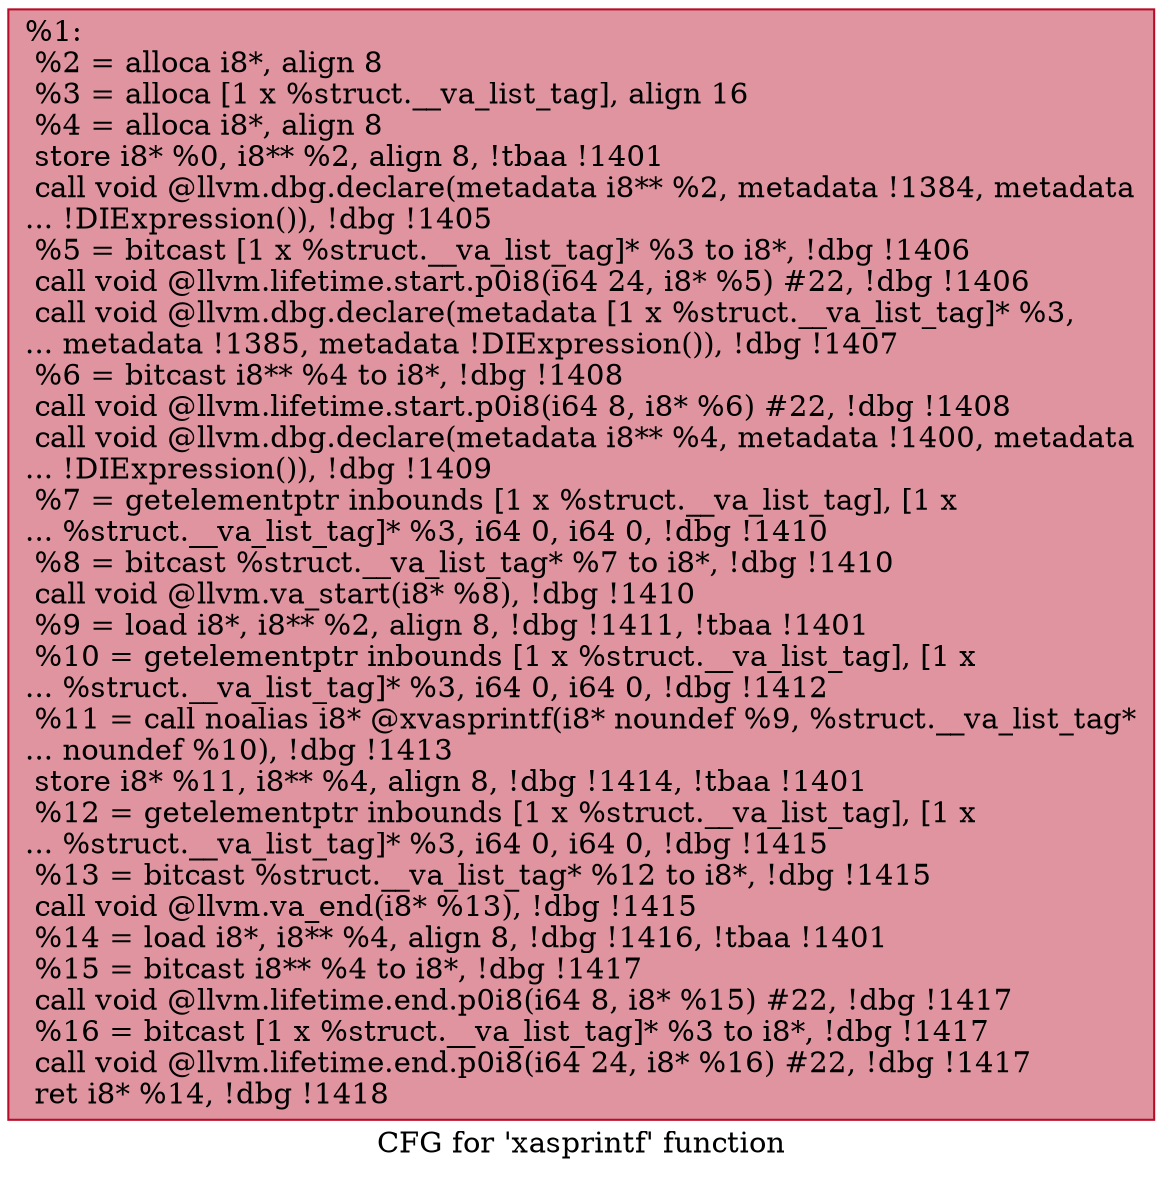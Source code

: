 digraph "CFG for 'xasprintf' function" {
	label="CFG for 'xasprintf' function";

	Node0x17578b0 [shape=record,color="#b70d28ff", style=filled, fillcolor="#b70d2870",label="{%1:\l  %2 = alloca i8*, align 8\l  %3 = alloca [1 x %struct.__va_list_tag], align 16\l  %4 = alloca i8*, align 8\l  store i8* %0, i8** %2, align 8, !tbaa !1401\l  call void @llvm.dbg.declare(metadata i8** %2, metadata !1384, metadata\l... !DIExpression()), !dbg !1405\l  %5 = bitcast [1 x %struct.__va_list_tag]* %3 to i8*, !dbg !1406\l  call void @llvm.lifetime.start.p0i8(i64 24, i8* %5) #22, !dbg !1406\l  call void @llvm.dbg.declare(metadata [1 x %struct.__va_list_tag]* %3,\l... metadata !1385, metadata !DIExpression()), !dbg !1407\l  %6 = bitcast i8** %4 to i8*, !dbg !1408\l  call void @llvm.lifetime.start.p0i8(i64 8, i8* %6) #22, !dbg !1408\l  call void @llvm.dbg.declare(metadata i8** %4, metadata !1400, metadata\l... !DIExpression()), !dbg !1409\l  %7 = getelementptr inbounds [1 x %struct.__va_list_tag], [1 x\l... %struct.__va_list_tag]* %3, i64 0, i64 0, !dbg !1410\l  %8 = bitcast %struct.__va_list_tag* %7 to i8*, !dbg !1410\l  call void @llvm.va_start(i8* %8), !dbg !1410\l  %9 = load i8*, i8** %2, align 8, !dbg !1411, !tbaa !1401\l  %10 = getelementptr inbounds [1 x %struct.__va_list_tag], [1 x\l... %struct.__va_list_tag]* %3, i64 0, i64 0, !dbg !1412\l  %11 = call noalias i8* @xvasprintf(i8* noundef %9, %struct.__va_list_tag*\l... noundef %10), !dbg !1413\l  store i8* %11, i8** %4, align 8, !dbg !1414, !tbaa !1401\l  %12 = getelementptr inbounds [1 x %struct.__va_list_tag], [1 x\l... %struct.__va_list_tag]* %3, i64 0, i64 0, !dbg !1415\l  %13 = bitcast %struct.__va_list_tag* %12 to i8*, !dbg !1415\l  call void @llvm.va_end(i8* %13), !dbg !1415\l  %14 = load i8*, i8** %4, align 8, !dbg !1416, !tbaa !1401\l  %15 = bitcast i8** %4 to i8*, !dbg !1417\l  call void @llvm.lifetime.end.p0i8(i64 8, i8* %15) #22, !dbg !1417\l  %16 = bitcast [1 x %struct.__va_list_tag]* %3 to i8*, !dbg !1417\l  call void @llvm.lifetime.end.p0i8(i64 24, i8* %16) #22, !dbg !1417\l  ret i8* %14, !dbg !1418\l}"];
}
